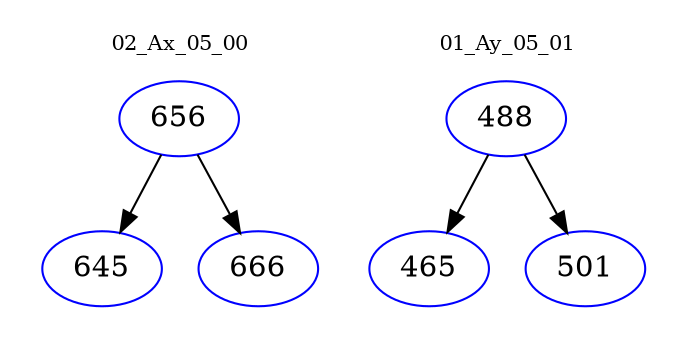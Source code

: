 digraph{
subgraph cluster_0 {
color = white
label = "02_Ax_05_00";
fontsize=10;
T0_656 [label="656", color="blue"]
T0_656 -> T0_645 [color="black"]
T0_645 [label="645", color="blue"]
T0_656 -> T0_666 [color="black"]
T0_666 [label="666", color="blue"]
}
subgraph cluster_1 {
color = white
label = "01_Ay_05_01";
fontsize=10;
T1_488 [label="488", color="blue"]
T1_488 -> T1_465 [color="black"]
T1_465 [label="465", color="blue"]
T1_488 -> T1_501 [color="black"]
T1_501 [label="501", color="blue"]
}
}
